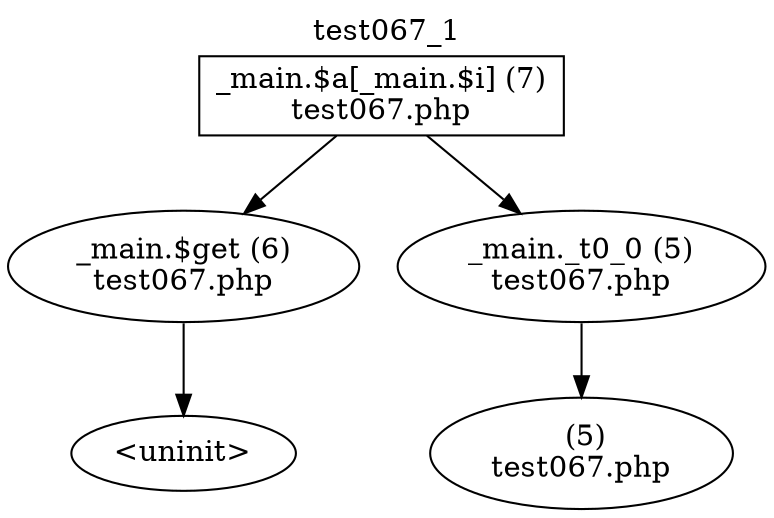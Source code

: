 digraph cfg {
  label="test067_1";
  labelloc=t;
  n1 [shape=box, label="_main.$a[_main.$i] (7)\ntest067.php"];
  n2 [shape=ellipse, label="_main.$get (6)\ntest067.php"];
  n3 [shape=ellipse, label="_main._t0_0 (5)\ntest067.php"];
  n4 [shape=ellipse, label="<uninit>"];
  n5 [shape=ellipse, label=" (5)\ntest067.php"];
  n1 -> n2;
  n1 -> n3;
  n2 -> n4;
  n3 -> n5;
}
